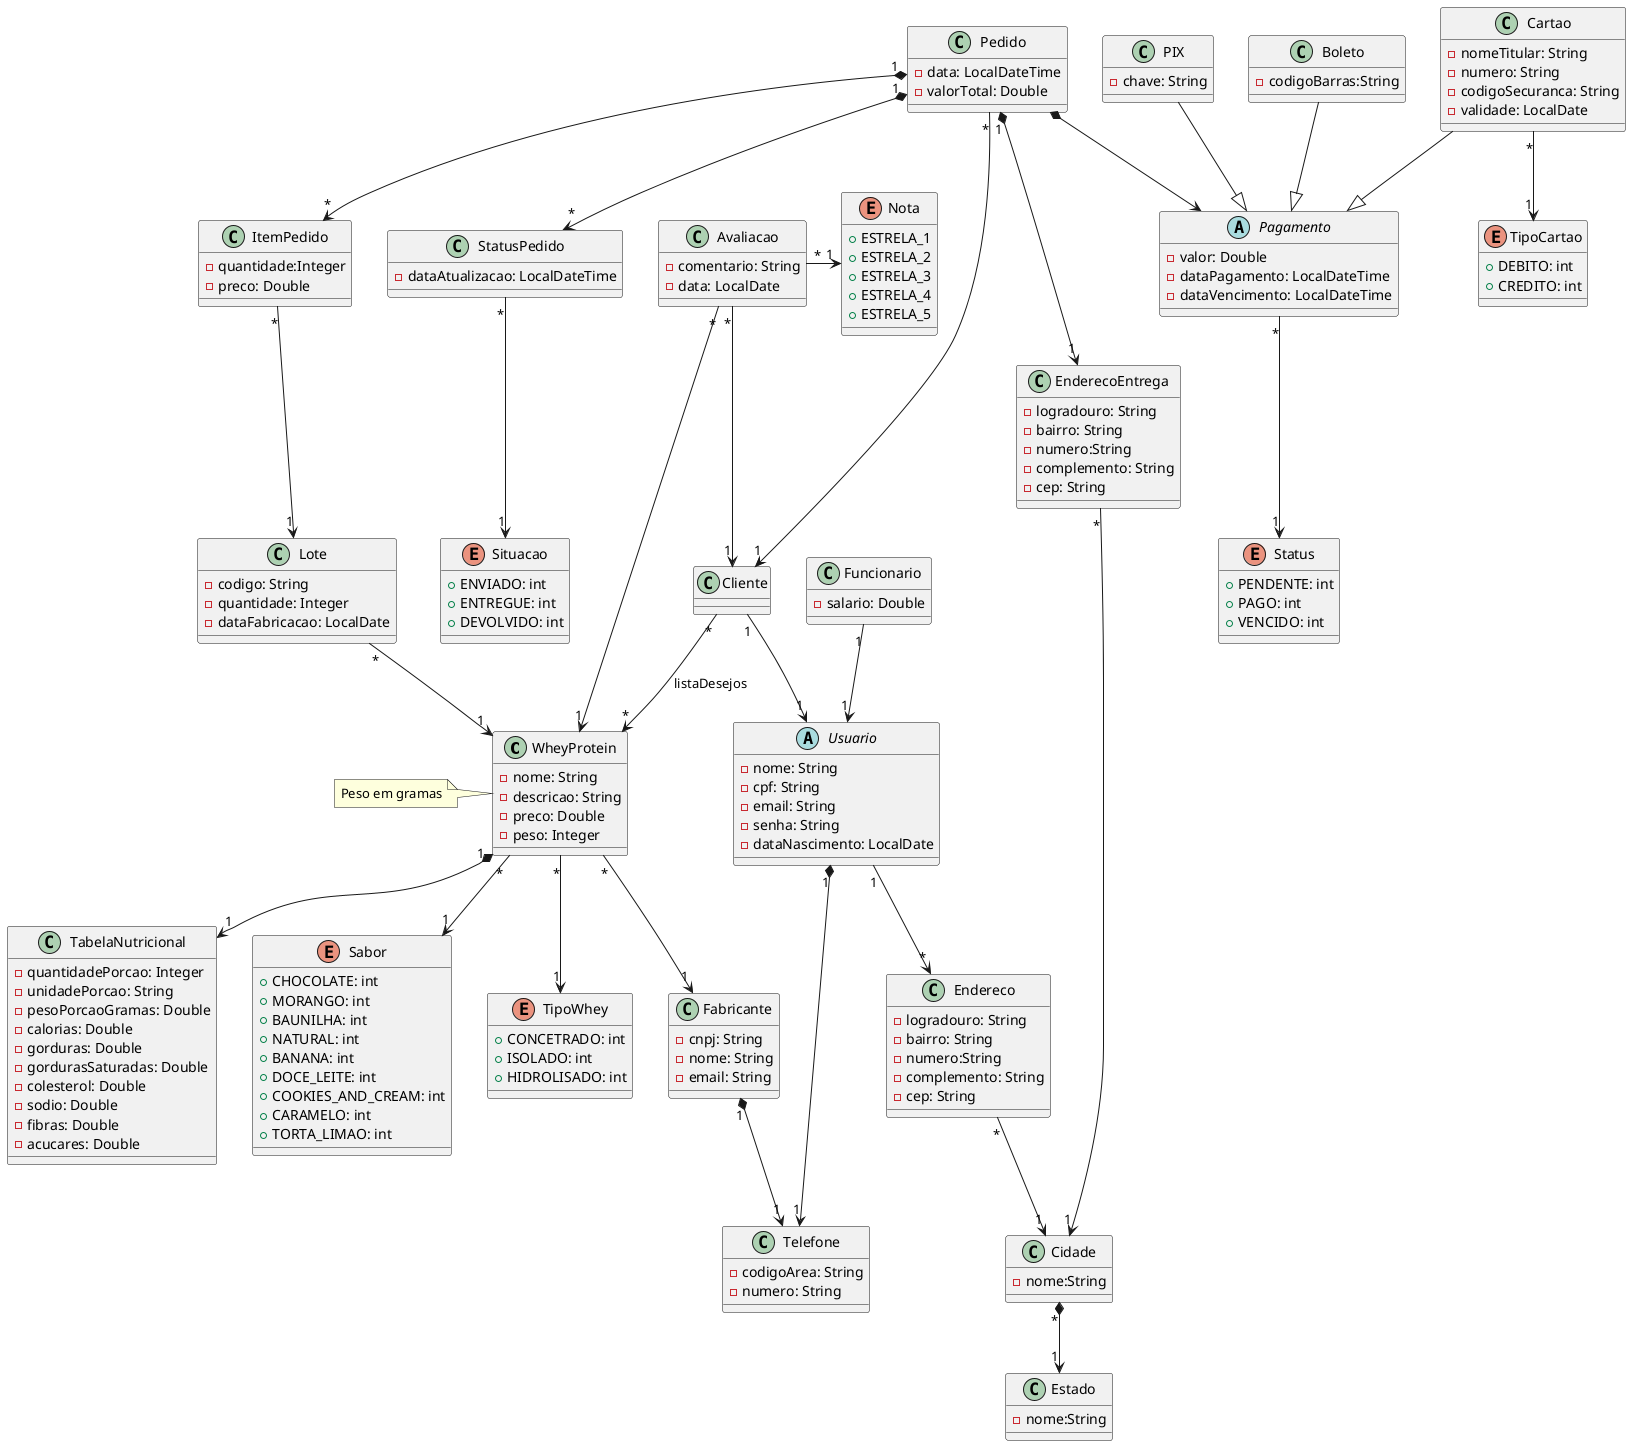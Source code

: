 @startuml diagram



class WheyProtein{
    - nome: String
    - descricao: String
    - preco: Double
    - peso: Integer
}


class Lote{
    - codigo: String 
    - quantidade: Integer
    - dataFabricacao: LocalDate
}

class Fabricante{
    -cnpj: String
    -nome: String
    -email: String
}

enum Sabor{
    + CHOCOLATE: int 
    + MORANGO: int
    + BAUNILHA: int
    + NATURAL: int
    + BANANA: int
    + DOCE_LEITE: int
    + COOKIES_AND_CREAM: int
    + CARAMELO: int
    + TORTA_LIMAO: int
}

enum TipoWhey{
    + CONCETRADO: int
    + ISOLADO: int
    + HIDROLISADO: int
}

class TabelaNutricional{
    - quantidadePorcao: Integer
    - unidadePorcao: String
    - pesoPorcaoGramas: Double
    - calorias: Double
    - gorduras: Double
    - gordurasSaturadas: Double
    - colesterol: Double
    - sodio: Double
    - fibras: Double
    - acucares: Double

}

class Cliente{

}

abstract Usuario{
    - nome: String
    - cpf: String
    - email: String
    - senha: String
    - dataNascimento: LocalDate
}

class Funcionario{
    - salario: Double
}



class Telefone{
    - codigoArea: String
    - numero: String
}

class Pedido{
    - data: LocalDateTime
    - valorTotal: Double
}

Pedido "1" *--> "*" StatusPedido
StatusPedido "*" --> "1" Situacao

class StatusPedido{
    - dataAtualizacao: LocalDateTime
}

enum Situacao{
    +ENVIADO: int
    +ENTREGUE: int
    +DEVOLVIDO: int
}

class ItemPedido{
    - quantidade:Integer
    - preco: Double
}

class Avaliacao{
    - comentario: String
    - data: LocalDate
}

enum Nota{
    + ESTRELA_1
    + ESTRELA_2
    + ESTRELA_3
    + ESTRELA_4
    + ESTRELA_5
}

class Endereco{
    -logradouro: String
    -bairro: String
    -numero:String
    -complemento: String
    -cep: String
}

class EnderecoEntrega{
    -logradouro: String
    -bairro: String
    -numero:String
    -complemento: String
    -cep: String
}

class Cidade{
    -nome:String
}

class Estado{
    -nome:String
}

abstract Pagamento{
    - valor: Double
    - dataPagamento: LocalDateTime
     -dataVencimento: LocalDateTime
}

enum Status{
    + PENDENTE: int
    + PAGO: int
    + VENCIDO: int
}



class PIX{
   -chave: String
}

class Boleto{
    -codigoBarras:String
}

class Cartao{
    - nomeTitular: String
    - numero: String
    - codigoSecuranca: String
    - validade: LocalDate
}

enum TipoCartao{
    + DEBITO: int
    + CREDITO: int
}

Pedido *--> Pagamento
Pagamento "*" -down-> "1" Status
Cartao "*" --> "1" TipoCartao
PIX --|> Pagamento
Boleto --|> Pagamento
Cartao --|> Pagamento

Pedido "1" *--> "*"ItemPedido
ItemPedido "*" --> "1" Lote
' Não faz sentido Cliente ter Pedido , se não teria que inserir pedido em cliente
Pedido  "*" --> "1" Cliente  
Pedido "1" *--> "1" EnderecoEntrega

Cidade "*" *--> "1" Estado
Endereco "*" --> "1" Cidade
EnderecoEntrega "*" --> "1" Cidade

' Se a modelagem fosse de 1 para 1 , eu teria produtos únicos
WheyProtein "*" --> "1" Sabor 
WheyProtein "*" --> "1" TipoWhey
WheyProtein "1" *--> "1" TabelaNutricional


WheyProtein "*"--> "1" Fabricante
Lote "*" --> "1" WheyProtein

Cliente "*" --> "*" WheyProtein : listaDesejos
Usuario "1" --> "*" Endereco
Usuario "1" *--> "1" Telefone

Cliente "1"--> "1" Usuario
Funcionario "1" --> "1" Usuario
Fabricante "1" *--> "1" Telefone


Avaliacao "*" --> "1" Cliente
Avaliacao "*" --> "1" WheyProtein
Avaliacao "*" -right-> "1" Nota

' Anotações
note left of WheyProtein: Peso em gramas

